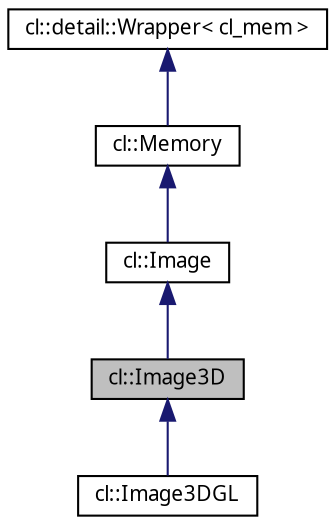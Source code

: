 digraph G
{
  edge [fontname="FreeSans.ttf",fontsize="10",labelfontname="FreeSans.ttf",labelfontsize="10"];
  node [fontname="FreeSans.ttf",fontsize="10",shape=record];
  Node1 [label="cl::Image3D",height=0.2,width=0.4,color="black", fillcolor="grey75", style="filled" fontcolor="black"];
  Node2 -> Node1 [dir=back,color="midnightblue",fontsize="10",style="solid",fontname="FreeSans.ttf"];
  Node2 [label="cl::Image",height=0.2,width=0.4,color="black", fillcolor="white", style="filled",URL="$classcl_1_1_image.html",tooltip="Base class interface for all images."];
  Node3 -> Node2 [dir=back,color="midnightblue",fontsize="10",style="solid",fontname="FreeSans.ttf"];
  Node3 [label="cl::Memory",height=0.2,width=0.4,color="black", fillcolor="white", style="filled",URL="$classcl_1_1_memory.html",tooltip="Memory interface for cl_mem."];
  Node4 -> Node3 [dir=back,color="midnightblue",fontsize="10",style="solid",fontname="FreeSans.ttf"];
  Node4 [label="cl::detail::Wrapper\< cl_mem \>",height=0.2,width=0.4,color="black", fillcolor="white", style="filled",URL="$classcl_1_1detail_1_1_wrapper.html"];
  Node1 -> Node5 [dir=back,color="midnightblue",fontsize="10",style="solid",fontname="FreeSans.ttf"];
  Node5 [label="cl::Image3DGL",height=0.2,width=0.4,color="black", fillcolor="white", style="filled",URL="$classcl_1_1_image3_d_g_l.html"];
}
